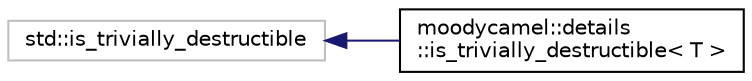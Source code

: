 digraph "Graphical Class Hierarchy"
{
 // LATEX_PDF_SIZE
  edge [fontname="Helvetica",fontsize="10",labelfontname="Helvetica",labelfontsize="10"];
  node [fontname="Helvetica",fontsize="10",shape=record];
  rankdir="LR";
  Node25 [label="std::is_trivially_destructible",height=0.2,width=0.4,color="grey75", fillcolor="white", style="filled",tooltip=" "];
  Node25 -> Node0 [dir="back",color="midnightblue",fontsize="10",style="solid",fontname="Helvetica"];
  Node0 [label="moodycamel::details\l::is_trivially_destructible\< T \>",height=0.2,width=0.4,color="black", fillcolor="white", style="filled",URL="$structmoodycamel_1_1details_1_1is__trivially__destructible.html",tooltip=" "];
}
